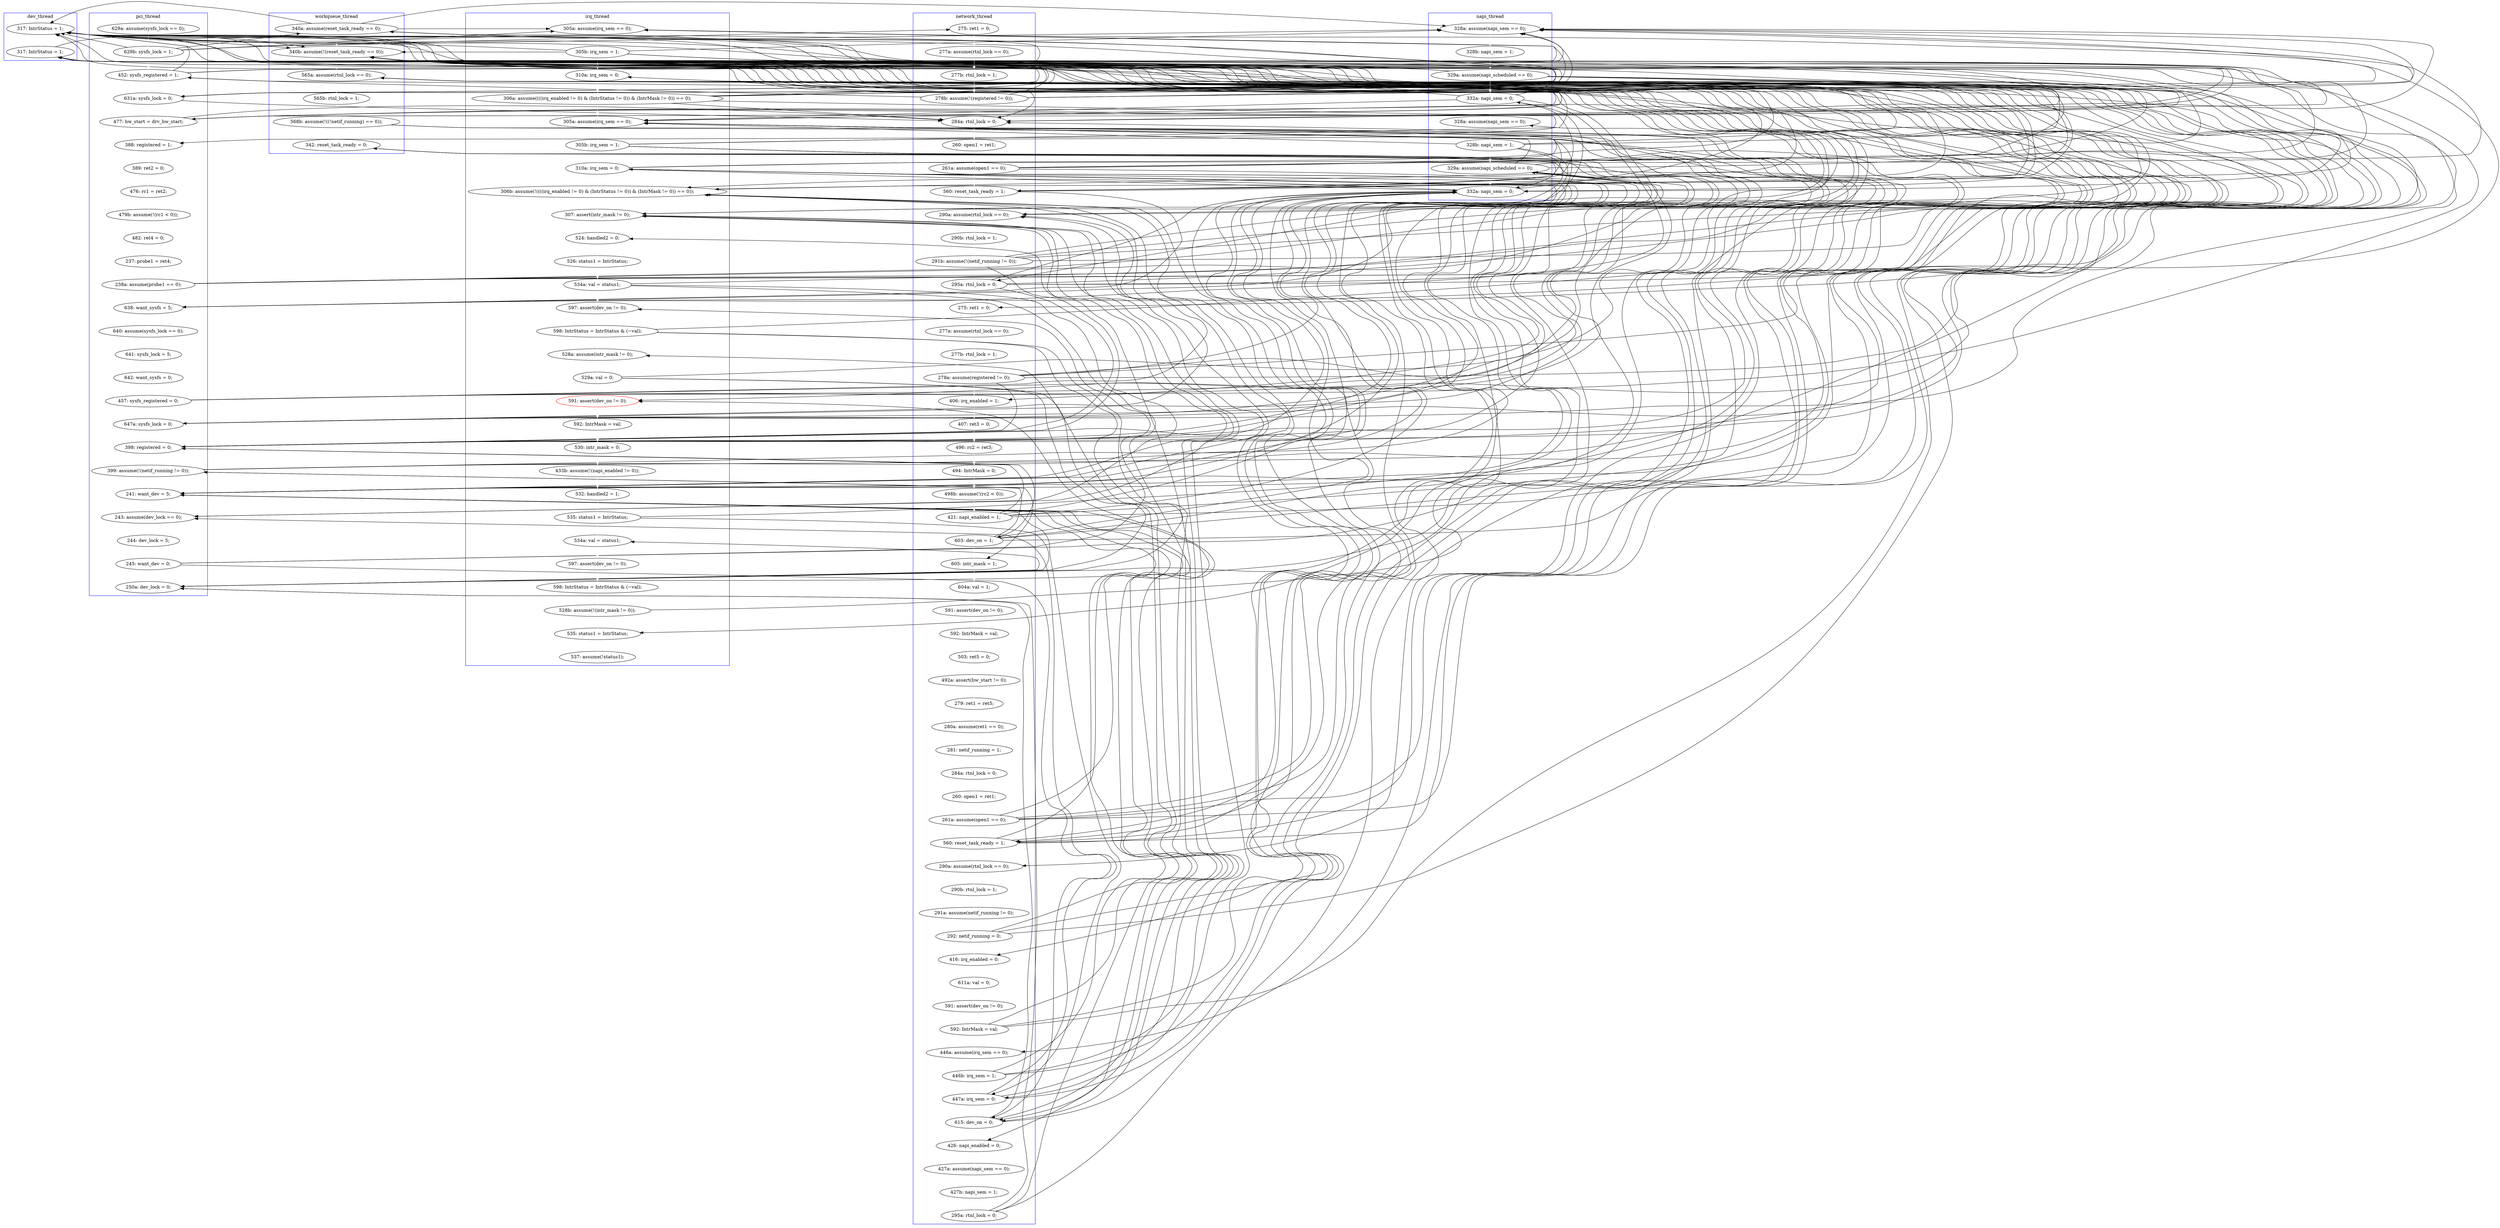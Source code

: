 digraph Counterexample {
	129 -> 146 [color = black, style = solid, constraint = false]
	84 -> 230 [color = black, style = solid, constraint = false]
	217 -> 234 [color = black, style = solid, constraint = false]
	30 -> 60 [color = black, style = solid, constraint = false]
	142 -> 143 [color = white, style = solid]
	54 -> 57 [color = black, style = solid, constraint = false]
	258 -> 286 [color = black, style = solid, constraint = false]
	233 -> 269 [color = black, style = solid, constraint = false]
	100 -> 125 [color = white, style = solid]
	48 -> 54 [color = black, style = solid, constraint = false]
	49 -> 60 [color = black, style = solid, constraint = false]
	133 -> 136 [color = black, style = solid, constraint = false]
	165 -> 195 [color = black, style = solid, constraint = false]
	133 -> 168 [color = black, style = solid, constraint = false]
	263 -> 264 [color = white, style = solid]
	132 -> 230 [color = black, style = solid, constraint = false]
	269 -> 270 [color = white, style = solid]
	199 -> 217 [color = black, style = solid, constraint = false]
	235 -> 242 [color = white, style = solid]
	193 -> 195 [color = black, style = solid, constraint = false]
	197 -> 230 [color = black, style = solid, constraint = false]
	251 -> 286 [color = black, style = solid, constraint = false]
	80 -> 81 [color = white, style = solid]
	103 -> 115 [color = white, style = solid]
	195 -> 230 [color = black, style = solid, constraint = false]
	248 -> 269 [color = black, style = solid, constraint = false]
	286 -> 287 [color = black, style = solid, constraint = false]
	170 -> 193 [color = black, style = solid, constraint = false]
	57 -> 136 [color = black, style = solid, constraint = false]
	190 -> 199 [color = black, style = solid, constraint = false]
	225 -> 235 [color = black, style = solid, constraint = false]
	61 -> 94 [color = black, style = solid, constraint = false]
	212 -> 218 [color = white, style = solid]
	141 -> 142 [color = white, style = solid]
	120 -> 168 [color = white, style = solid]
	195 -> 217 [color = black, style = solid, constraint = false]
	136 -> 146 [color = black, style = solid, constraint = false]
	100 -> 103 [color = black, style = solid, constraint = false]
	103 -> 230 [color = black, style = solid, constraint = false]
	81 -> 84 [color = white, style = solid]
	87 -> 90 [color = white, style = solid]
	48 -> 136 [color = black, style = solid, constraint = false]
	171 -> 234 [color = white, style = solid]
	212 -> 230 [color = black, style = solid, constraint = false]
	29 -> 30 [color = white, style = solid]
	190 -> 195 [color = black, style = solid, constraint = false]
	217 -> 230 [color = black, style = solid, constraint = false]
	168 -> 230 [color = black, style = solid, constraint = false]
	94 -> 95 [color = white, style = solid]
	236 -> 242 [color = black, style = solid, constraint = false]
	234 -> 236 [color = black, style = solid, constraint = false]
	184 -> 185 [color = white, style = solid]
	30 -> 49 [color = white, style = solid]
	49 -> 94 [color = black, style = solid, constraint = false]
	62 -> 71 [color = white, style = solid]
	57 -> 230 [color = black, style = solid, constraint = false]
	113 -> 115 [color = black, style = solid, constraint = false]
	113 -> 120 [color = white, style = solid]
	113 -> 136 [color = black, style = solid, constraint = false]
	272 -> 273 [color = black, style = solid, constraint = false]
	255 -> 269 [color = black, style = solid, constraint = false]
	67 -> 146 [color = white, style = solid]
	283 -> 287 [color = white, style = solid]
	132 -> 133 [color = black, style = solid, constraint = false]
	190 -> 230 [color = black, style = solid, constraint = false]
	113 -> 146 [color = black, style = solid, constraint = false]
	84 -> 107 [color = white, style = solid]
	103 -> 146 [color = black, style = solid, constraint = false]
	246 -> 247 [color = white, style = solid]
	129 -> 132 [color = black, style = solid, constraint = false]
	147 -> 195 [color = black, style = solid, constraint = false]
	147 -> 193 [color = white, style = solid]
	168 -> 199 [color = black, style = solid, constraint = false]
	76 -> 79 [color = white, style = solid]
	90 -> 94 [color = black, style = solid, constraint = false]
	233 -> 236 [color = white, style = solid]
	54 -> 136 [color = black, style = solid, constraint = false]
	236 -> 255 [color = white, style = solid]
	98 -> 136 [color = black, style = solid, constraint = false]
	108 -> 109 [color = white, style = solid]
	136 -> 199 [color = white, style = solid]
	190 -> 193 [color = black, style = solid, constraint = false]
	98 -> 103 [color = white, style = solid]
	300 -> 312 [color = black, style = solid, constraint = false]
	132 -> 146 [color = black, style = solid, constraint = false]
	235 -> 236 [color = black, style = solid, constraint = false]
	235 -> 246 [color = black, style = solid, constraint = false]
	49 -> 54 [color = black, style = solid, constraint = false]
	136 -> 141 [color = black, style = solid, constraint = false]
	61 -> 63 [color = white, style = solid]
	84 -> 94 [color = black, style = solid, constraint = false]
	54 -> 86 [color = black, style = solid, constraint = false]
	296 -> 312 [color = white, style = solid]
	90 -> 146 [color = black, style = solid, constraint = false]
	255 -> 261 [color = white, style = solid]
	175 -> 176 [color = white, style = solid]
	257 -> 258 [color = white, style = solid]
	147 -> 230 [color = black, style = solid, constraint = false]
	62 -> 86 [color = black, style = solid, constraint = false]
	268 -> 273 [color = black, style = solid, constraint = false]
	62 -> 136 [color = black, style = solid, constraint = false]
	172 -> 173 [color = white, style = solid]
	100 -> 136 [color = black, style = solid, constraint = false]
	38 -> 42 [color = white, style = solid]
	61 -> 86 [color = black, style = solid, constraint = false]
	120 -> 136 [color = black, style = solid, constraint = false]
	165 -> 168 [color = black, style = solid, constraint = false]
	235 -> 269 [color = black, style = solid, constraint = false]
	190 -> 234 [color = black, style = solid, constraint = false]
	48 -> 94 [color = black, style = solid, constraint = false]
	251 -> 255 [color = black, style = solid, constraint = false]
	168 -> 170 [color = black, style = solid, constraint = false]
	49 -> 136 [color = black, style = solid, constraint = false]
	67 -> 94 [color = black, style = solid, constraint = false]
	280 -> 282 [color = white, style = solid]
	251 -> 269 [color = black, style = solid, constraint = false]
	30 -> 54 [color = black, style = solid, constraint = false]
	133 -> 195 [color = black, style = solid, constraint = false]
	145 -> 146 [color = black, style = solid, constraint = false]
	49 -> 57 [color = white, style = solid]
	250 -> 251 [color = white, style = solid]
	48 -> 49 [color = black, style = solid, constraint = false]
	86 -> 87 [color = white, style = solid]
	90 -> 107 [color = black, style = solid, constraint = false]
	245 -> 246 [color = black, style = solid, constraint = false]
	199 -> 203 [color = black, style = solid, constraint = false]
	145 -> 168 [color = black, style = solid, constraint = false]
	98 -> 100 [color = black, style = solid, constraint = false]
	132 -> 195 [color = white, style = solid]
	193 -> 199 [color = black, style = solid, constraint = false]
	62 -> 230 [color = black, style = solid, constraint = false]
	283 -> 286 [color = black, style = solid, constraint = false]
	54 -> 94 [color = black, style = solid, constraint = false]
	243 -> 245 [color = white, style = solid]
	170 -> 230 [color = black, style = solid, constraint = false]
	206 -> 212 [color = white, style = solid]
	43 -> 48 [color = white, style = solid]
	195 -> 199 [color = black, style = solid, constraint = false]
	274 -> 276 [color = white, style = solid]
	116 -> 132 [color = white, style = solid]
	234 -> 246 [color = white, style = solid]
	165 -> 199 [color = black, style = solid, constraint = false]
	193 -> 230 [color = black, style = solid, constraint = false]
	116 -> 230 [color = black, style = solid, constraint = false]
	251 -> 257 [color = white, style = solid]
	72 -> 76 [color = white, style = solid]
	190 -> 197 [color = white, style = solid]
	67 -> 86 [color = black, style = solid, constraint = false]
	103 -> 107 [color = black, style = solid, constraint = false]
	113 -> 125 [color = black, style = solid, constraint = false]
	185 -> 186 [color = white, style = solid]
	98 -> 146 [color = black, style = solid, constraint = false]
	171 -> 195 [color = black, style = solid, constraint = false]
	236 -> 246 [color = black, style = solid, constraint = false]
	54 -> 60 [color = black, style = solid, constraint = false]
	248 -> 255 [color = black, style = solid, constraint = false]
	110 -> 113 [color = white, style = solid]
	245 -> 269 [color = black, style = solid, constraint = false]
	171 -> 172 [color = black, style = solid, constraint = false]
	115 -> 116 [color = white, style = solid]
	120 -> 230 [color = black, style = solid, constraint = false]
	230 -> 269 [color = white, style = solid]
	67 -> 136 [color = black, style = solid, constraint = false]
	62 -> 94 [color = black, style = solid, constraint = false]
	63 -> 67 [color = white, style = solid]
	61 -> 230 [color = black, style = solid, constraint = false]
	126 -> 129 [color = white, style = solid]
	203 -> 204 [color = white, style = solid]
	100 -> 107 [color = black, style = solid, constraint = false]
	157 -> 158 [color = white, style = solid]
	170 -> 195 [color = black, style = solid, constraint = false]
	133 -> 230 [color = black, style = solid, constraint = false]
	133 -> 141 [color = white, style = solid]
	165 -> 170 [color = white, style = solid]
	230 -> 235 [color = black, style = solid, constraint = false]
	197 -> 203 [color = white, style = solid]
	71 -> 72 [color = white, style = solid]
	90 -> 230 [color = black, style = solid, constraint = false]
	61 -> 136 [color = black, style = solid, constraint = false]
	247 -> 248 [color = white, style = solid]
	218 -> 222 [color = white, style = solid]
	171 -> 199 [color = black, style = solid, constraint = false]
	67 -> 230 [color = black, style = solid, constraint = false]
	145 -> 156 [color = white, style = solid]
	146 -> 147 [color = white, style = solid]
	84 -> 136 [color = black, style = solid, constraint = false]
	60 -> 61 [color = white, style = solid]
	268 -> 269 [color = black, style = solid, constraint = false]
	292 -> 296 [color = white, style = solid]
	225 -> 234 [color = black, style = solid, constraint = false]
	193 -> 217 [color = white, style = solid]
	217 -> 235 [color = white, style = solid]
	49 -> 86 [color = black, style = solid, constraint = false]
	132 -> 168 [color = black, style = solid, constraint = false]
	258 -> 261 [color = black, style = solid, constraint = false]
	129 -> 136 [color = black, style = solid, constraint = false]
	133 -> 146 [color = black, style = solid, constraint = false]
	197 -> 199 [color = black, style = solid, constraint = false]
	230 -> 234 [color = black, style = solid, constraint = false]
	113 -> 230 [color = black, style = solid, constraint = false]
	79 -> 80 [color = white, style = solid]
	120 -> 125 [color = black, style = solid, constraint = false]
	168 -> 193 [color = black, style = solid, constraint = false]
	147 -> 199 [color = black, style = solid, constraint = false]
	171 -> 193 [color = black, style = solid, constraint = false]
	286 -> 300 [color = black, style = solid, constraint = false]
	136 -> 230 [color = black, style = solid, constraint = false]
	296 -> 300 [color = black, style = solid, constraint = false]
	270 -> 272 [color = white, style = solid]
	57 -> 60 [color = black, style = solid, constraint = false]
	84 -> 86 [color = black, style = solid, constraint = false]
	147 -> 168 [color = black, style = solid, constraint = false]
	136 -> 168 [color = black, style = solid, constraint = false]
	168 -> 195 [color = black, style = solid, constraint = false]
	145 -> 230 [color = black, style = solid, constraint = false]
	245 -> 255 [color = black, style = solid, constraint = false]
	171 -> 230 [color = black, style = solid, constraint = false]
	234 -> 235 [color = black, style = solid, constraint = false]
	258 -> 269 [color = black, style = solid, constraint = false]
	186 -> 187 [color = white, style = solid]
	234 -> 269 [color = black, style = solid, constraint = false]
	57 -> 62 [color = white, style = solid]
	120 -> 132 [color = black, style = solid, constraint = false]
	217 -> 218 [color = black, style = solid, constraint = false]
	197 -> 234 [color = black, style = solid, constraint = false]
	107 -> 108 [color = white, style = solid]
	165 -> 193 [color = black, style = solid, constraint = false]
	197 -> 217 [color = black, style = solid, constraint = false]
	147 -> 156 [color = black, style = solid, constraint = false]
	287 -> 291 [color = white, style = solid]
	84 -> 146 [color = black, style = solid, constraint = false]
	272 -> 300 [color = white, style = solid]
	255 -> 257 [color = black, style = solid, constraint = false]
	212 -> 217 [color = black, style = solid, constraint = false]
	199 -> 230 [color = black, style = solid, constraint = false]
	170 -> 172 [color = white, style = solid]
	224 -> 225 [color = white, style = solid]
	145 -> 195 [color = black, style = solid, constraint = false]
	268 -> 286 [color = black, style = solid, constraint = false]
	90 -> 136 [color = black, style = solid, constraint = false]
	129 -> 168 [color = black, style = solid, constraint = false]
	245 -> 250 [color = white, style = solid]
	165 -> 230 [color = black, style = solid, constraint = false]
	170 -> 199 [color = black, style = solid, constraint = false]
	109 -> 110 [color = white, style = solid]
	204 -> 206 [color = white, style = solid]
	242 -> 243 [color = white, style = solid]
	272 -> 286 [color = black, style = solid, constraint = false]
	125 -> 126 [color = white, style = solid]
	276 -> 280 [color = white, style = solid]
	283 -> 300 [color = black, style = solid, constraint = false]
	282 -> 283 [color = white, style = solid]
	179 -> 180 [color = white, style = solid]
	116 -> 125 [color = black, style = solid, constraint = false]
	145 -> 199 [color = black, style = solid, constraint = false]
	57 -> 94 [color = black, style = solid, constraint = false]
	98 -> 107 [color = black, style = solid, constraint = false]
	273 -> 274 [color = white, style = solid]
	95 -> 98 [color = white, style = solid]
	42 -> 43 [color = white, style = solid]
	158 -> 160 [color = white, style = solid]
	180 -> 181 [color = white, style = solid]
	168 -> 171 [color = white, style = solid]
	67 -> 71 [color = black, style = solid, constraint = false]
	120 -> 146 [color = black, style = solid, constraint = false]
	57 -> 86 [color = black, style = solid, constraint = false]
	170 -> 171 [color = black, style = solid, constraint = false]
	98 -> 230 [color = black, style = solid, constraint = false]
	222 -> 224 [color = white, style = solid]
	129 -> 133 [color = white, style = solid]
	193 -> 234 [color = black, style = solid, constraint = false]
	160 -> 162 [color = white, style = solid]
	30 -> 38 [color = black, style = solid, constraint = false]
	291 -> 292 [color = white, style = solid]
	129 -> 230 [color = black, style = solid, constraint = false]
	143 -> 145 [color = white, style = solid]
	90 -> 100 [color = white, style = solid]
	176 -> 179 [color = white, style = solid]
	187 -> 190 [color = white, style = solid]
	30 -> 136 [color = black, style = solid, constraint = false]
	193 -> 197 [color = black, style = solid, constraint = false]
	116 -> 146 [color = black, style = solid, constraint = false]
	225 -> 232 [color = white, style = solid]
	54 -> 230 [color = white, style = solid]
	212 -> 234 [color = black, style = solid, constraint = false]
	61 -> 62 [color = black, style = solid, constraint = false]
	232 -> 233 [color = white, style = solid]
	236 -> 269 [color = black, style = solid, constraint = false]
	312 -> 313 [color = white, style = solid]
	100 -> 230 [color = black, style = solid, constraint = false]
	195 -> 234 [color = black, style = solid, constraint = false]
	30 -> 94 [color = black, style = solid, constraint = false]
	173 -> 175 [color = white, style = solid]
	156 -> 157 [color = white, style = solid]
	248 -> 250 [color = black, style = solid, constraint = false]
	48 -> 86 [color = white, style = solid]
	225 -> 230 [color = black, style = solid, constraint = false]
	132 -> 136 [color = black, style = solid, constraint = false]
	162 -> 165 [color = white, style = solid]
	233 -> 234 [color = black, style = solid, constraint = false]
	261 -> 263 [color = white, style = solid]
	233 -> 235 [color = black, style = solid, constraint = false]
	248 -> 286 [color = white, style = solid]
	255 -> 286 [color = black, style = solid, constraint = false]
	62 -> 63 [color = black, style = solid, constraint = false]
	264 -> 268 [color = white, style = solid]
	199 -> 234 [color = black, style = solid, constraint = false]
	116 -> 120 [color = black, style = solid, constraint = false]
	195 -> 197 [color = black, style = solid, constraint = false]
	48 -> 60 [color = black, style = solid, constraint = false]
	103 -> 136 [color = black, style = solid, constraint = false]
	258 -> 273 [color = white, style = solid]
	181 -> 184 [color = white, style = solid]
	230 -> 232 [color = black, style = solid, constraint = false]
	116 -> 136 [color = black, style = solid, constraint = false]
	136 -> 195 [color = black, style = solid, constraint = false]
	103 -> 125 [color = black, style = solid, constraint = false]
	100 -> 146 [color = black, style = solid, constraint = false]
	subgraph cluster1 {
		label = pci_thread
		color = blue
		72  [label = "389: ret2 = 0;"]
		113  [label = "457: sysfs_registered = 0;"]
		286  [label = "250a: dev_lock = 0;"]
		246  [label = "243: assume(dev_lock == 0);"]
		71  [label = "388: registered = 1;"]
		49  [label = "452: sysfs_registered = 1;"]
		168  [label = "398: registered = 0;"]
		76  [label = "476: rc1 = ret2;"]
		79  [label = "479b: assume(!(rc1 < 0));"]
		80  [label = "482: ret4 = 0;"]
		62  [label = "477: hw_start = drv_hw_start;"]
		107  [label = "638: want_sysfs = 5;"]
		109  [label = "641: sysfs_lock = 5;"]
		247  [label = "244: dev_lock = 5;"]
		29  [label = "629a: assume(sysfs_lock == 0);"]
		57  [label = "631a: sysfs_lock = 0;"]
		84  [label = "238a: assume(probe1 == 0);"]
		108  [label = "640: assume(sysfs_lock == 0);"]
		110  [label = "642: want_sysfs = 0;"]
		171  [label = "399: assume(!(netif_running != 0));"]
		120  [label = "647a: sysfs_lock = 0;"]
		234  [label = "241: want_dev = 5;"]
		81  [label = "237: probe1 = ret4;"]
		248  [label = "245: want_dev = 0;"]
		30  [label = "629b: sysfs_lock = 1;"]
	}
	subgraph cluster4 {
		label = napi_thread
		color = blue
		115  [label = "328a: assume(napi_sem == 0);"]
		132  [label = "329a: assume(napi_scheduled == 0);"]
		94  [label = "328a: assume(napi_sem == 0);"]
		103  [label = "332a: napi_sem = 0;"]
		116  [label = "328b: napi_sem = 1;"]
		195  [label = "332a: napi_sem = 0;"]
		95  [label = "328b: napi_sem = 1;"]
		98  [label = "329a: assume(napi_scheduled == 0);"]
	}
	subgraph cluster3 {
		label = irq_thread
		color = blue
		193  [label = "310a: irq_sem = 0;"]
		245  [label = "534a: val = status1;"]
		312  [label = "535: status1 = IntrStatus;"]
		217  [label = "306b: assume(!((((irq_enabled != 0) & (IntrStatus != 0)) & (IntrMask != 0)) == 0));"]
		258  [label = "529a: val = 0;"]
		283  [label = "535: status1 = IntrStatus;"]
		251  [label = "598: IntrStatus = IntrStatus & (~val);"]
		291  [label = "597: assert(dev_on != 0);"]
		313  [label = "537: assume(!status1);"]
		292  [label = "598: IntrStatus = IntrStatus & (~val);"]
		287  [label = "534a: val = status1;"]
		235  [label = "307: assert(intr_mask != 0);"]
		276  [label = "530: intr_mask = 0;"]
		146  [label = "305a: assume(irq_sem == 0);"]
		296  [label = "528b: assume(!(intr_mask != 0));"]
		273  [label = "591: assert(dev_on != 0);", color = red]
		61  [label = "305b: irq_sem = 1;"]
		63  [label = "310a: irq_sem = 0;"]
		274  [label = "592: IntrMask = val;"]
		280  [label = "433b: assume(!(napi_enabled != 0));"]
		147  [label = "305b: irq_sem = 1;"]
		67  [label = "306a: assume((((irq_enabled != 0) & (IntrStatus != 0)) & (IntrMask != 0)) == 0);"]
		257  [label = "528a: assume(intr_mask != 0);"]
		282  [label = "532: handled2 = 1;"]
		60  [label = "305a: assume(irq_sem == 0);"]
		250  [label = "597: assert(dev_on != 0);"]
		242  [label = "524: handled2 = 0;"]
		243  [label = "526: status1 = IntrStatus;"]
	}
	subgraph cluster2 {
		label = network_thread
		color = blue
		176  [label = "592: IntrMask = val;"]
		125  [label = "290a: assume(rtnl_lock == 0);"]
		261  [label = "426: napi_enabled = 0;"]
		185  [label = "281: netif_running = 1;"]
		42  [label = "277a: assume(rtnl_lock == 0);"]
		156  [label = "406: irq_enabled = 1;"]
		181  [label = "279: ret1 = ret5;"]
		187  [label = "260: open1 = ret1;"]
		142  [label = "277a: assume(rtnl_lock == 0);"]
		172  [label = "605: intr_mask = 1;"]
		236  [label = "447a: irq_sem = 0;"]
		38  [label = "275: ret1 = 0;"]
		222  [label = "611a: val = 0;"]
		129  [label = "291b: assume(!(netif_running != 0));"]
		170  [label = "603: dev_on = 1;"]
		218  [label = "416: irq_enabled = 0;"]
		180  [label = "492a: assert(hw_start != 0);"]
		175  [label = "591: assert(dev_on != 0);"]
		48  [label = "278b: assume(!(registered != 0));"]
		224  [label = "591: assert(dev_on != 0);"]
		186  [label = "284a: rtnl_lock = 0;"]
		173  [label = "604a: val = 1;"]
		233  [label = "446b: irq_sem = 1;"]
		158  [label = "496: rc2 = ret3;"]
		264  [label = "427b: napi_sem = 1;"]
		160  [label = "494: IntrMask = 0;"]
		162  [label = "498b: assume(!(rc2 < 0));"]
		203  [label = "290a: assume(rtnl_lock == 0);"]
		133  [label = "295a: rtnl_lock = 0;"]
		100  [label = "560: reset_task_ready = 1;"]
		263  [label = "427a: assume(napi_sem == 0);"]
		157  [label = "407: ret3 = 0;"]
		141  [label = "275: ret1 = 0;"]
		43  [label = "277b: rtnl_lock = 1;"]
		225  [label = "592: IntrMask = val;"]
		87  [label = "260: open1 = ret1;"]
		86  [label = "284a: rtnl_lock = 0;"]
		179  [label = "503: ret5 = 0;"]
		143  [label = "277b: rtnl_lock = 1;"]
		126  [label = "290b: rtnl_lock = 1;"]
		268  [label = "295a: rtnl_lock = 0;"]
		165  [label = "421: napi_enabled = 1;"]
		145  [label = "278a: assume(registered != 0);"]
		204  [label = "290b: rtnl_lock = 1;"]
		212  [label = "292: netif_running = 0;"]
		184  [label = "280a: assume(ret1 == 0);"]
		190  [label = "261a: assume(open1 == 0);"]
		206  [label = "291a: assume(netif_running != 0);"]
		232  [label = "446a: assume(irq_sem == 0);"]
		90  [label = "261a: assume(open1 == 0);"]
		255  [label = "615: dev_on = 0;"]
		197  [label = "560: reset_task_ready = 1;"]
	}
	subgraph cluster5 {
		label = workqueue_thread
		color = blue
		300  [label = "342: reset_task_ready = 0;"]
		269  [label = "565a: assume(rtnl_lock == 0);"]
		54  [label = "340a: assume(reset_task_ready == 0);"]
		230  [label = "340b: assume(!(reset_task_ready == 0));"]
		270  [label = "565b: rtnl_lock = 1;"]
		272  [label = "568b: assume(!((!netif_running) == 0));"]
	}
	subgraph cluster7 {
		label = dev_thread
		color = blue
		199  [label = "317: IntrStatus = 1;"]
		136  [label = "317: IntrStatus = 1;"]
	}
}